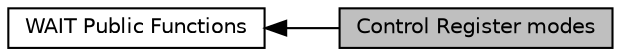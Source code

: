 digraph "Control Register modes"
{
  edge [fontname="Helvetica",fontsize="10",labelfontname="Helvetica",labelfontsize="10"];
  node [fontname="Helvetica",fontsize="10",shape=box];
  rankdir=LR;
  Node1 [label="Control Register modes",height=0.2,width=0.4,color="black", fillcolor="grey75", style="filled", fontcolor="black",tooltip=" "];
  Node2 [label="WAIT Public Functions",height=0.2,width=0.4,color="black", fillcolor="white", style="filled",URL="$df/d7c/group__WAIT__Public__Functions.html",tooltip=" "];
  Node2->Node1 [shape=plaintext, dir="back", style="solid"];
}
